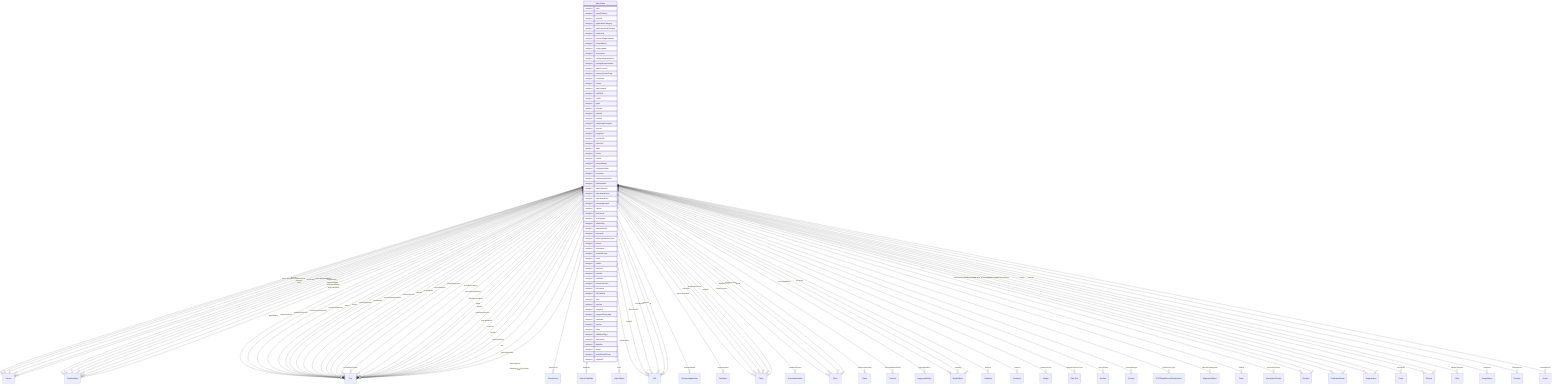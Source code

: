 erDiagram
VideoGame {
    stringList actor  
    stringList gamePlatform  
    stringList musicBy  
    stringList applicationCategory  
    stringList applicationSubCategory  
    stringList featureList  
    stringList memoryRequirements  
    stringList releaseNotes  
    stringList requirements  
    stringList screenshot  
    stringList softwareRequirements  
    stringList storageRequirements  
    stringList gameLocation  
    stringList acquireLicensePage  
    stringList contributor  
    stringList creator  
    stringList dateCreated  
    stringList editEIDR  
    stringList funder  
    stringList genre  
    stringList isPartOf  
    stringList material  
    stringList position  
    stringList publishingPrinciples  
    stringList sponsor  
    stringList usageInfo  
    stringList archivedAt  
    stringList assesses  
    stringList audio  
    stringList author  
    stringList citation  
    stringList contentRating  
    stringList copyrightHolder  
    stringList correction  
    stringList creativeWorkStatus  
    stringList dateModified  
    stringList datePublished  
    stringList educationalLevel  
    stringList educationalUse  
    stringList encodingFormat  
    stringList expires  
    stringList fileFormat  
    stringList inLanguage  
    stringList isBasedOn  
    stringList isBasedOnUrl  
    stringList keywords  
    stringList learningResourceType  
    stringList license  
    stringList maintainer  
    stringList materialExtent  
    stringList offers  
    stringList pattern  
    stringList producer  
    stringList provider  
    stringList publisher  
    stringList schemaVersion  
    stringList sdLicense  
    stringList sdPublisher  
    stringList size  
    stringList teaches  
    stringList temporal  
    stringList temporalCoverage  
    stringList translator  
    stringList version  
    stringList video  
    stringList additionalType  
    stringList description  
    stringList identifier  
    stringList image  
    stringList mainEntityOfPage  
    stringList subjectOf  
}

VideoGame ||--}o Person : "actors"
VideoGame ||--}o CreativeWork : "cheatCode"
VideoGame ||--}o Person : "director"
VideoGame ||--}o Person : "directors"
VideoGame ||--}o Text : "gameEdition"
VideoGame ||--}o GameServer : "gameServer"
VideoGame ||--}o CreativeWork : "gameTip"
VideoGame ||--}o GamePlayMode : "playMode"
VideoGame ||--}o VideoObject : "trailer"
VideoGame ||--}o Text : "applicationSuite"
VideoGame ||--}o Text : "availableOnDevice"
VideoGame ||--}o Text : "countriesNotSupported"
VideoGame ||--}o Text : "countriesSupported"
VideoGame ||--}o Text : "device"
VideoGame ||--}o URL : "downloadUrl"
VideoGame ||--}o Text : "fileSize"
VideoGame ||--}o URL : "installUrl"
VideoGame ||--}o Text : "operatingSystem"
VideoGame ||--}o Text : "permissions"
VideoGame ||--}o Text : "processorRequirements"
VideoGame ||--}o SoftwareApplication : "softwareAddOn"
VideoGame ||--}o CreativeWork : "softwareHelp"
VideoGame ||--}o Text : "softwareVersion"
VideoGame ||--}o DataFeed : "supportingData"
VideoGame ||--}o Thing : "characterAttribute"
VideoGame ||--}o Thing : "gameItem"
VideoGame ||--}o QuantitativeValue : "numberOfPlayers"
VideoGame ||--}o Thing : "quest"
VideoGame ||--}o Thing : "about"
VideoGame ||--}o Place : "contentLocation"
VideoGame ||--}o CreativeWork : "hasPart"
VideoGame ||--}o Claim : "interpretedAsClaim"
VideoGame ||--}o Thing : "mainEntity"
VideoGame ||--}o Place : "spatialCoverage"
VideoGame ||--}o CreativeWork : "workExample"
VideoGame ||--}o Text : "abstract"
VideoGame ||--}o Text : "accessMode"
VideoGame ||--}o ItemList : "accessModeSufficient"
VideoGame ||--}o Text : "accessibilityAPI"
VideoGame ||--}o Text : "accessibilityControl"
VideoGame ||--}o Text : "accessibilityFeature"
VideoGame ||--}o Text : "accessibilityHazard"
VideoGame ||--}o Text : "accessibilitySummary"
VideoGame ||--}o Person : "accountablePerson"
VideoGame ||--}o AggregateRating : "aggregateRating"
VideoGame ||--}o Text : "alternativeHeadline"
VideoGame ||--}o MediaObject : "associatedMedia"
VideoGame ||--}o Audience : "audience"
VideoGame ||--}o Text : "award"
VideoGame ||--}o Text : "awards"
VideoGame ||--}o Person : "character"
VideoGame ||--}o Comment : "comment"
VideoGame ||--}o Integer : "commentCount"
VideoGame ||--}o Text : "conditionsOfAccess"
VideoGame ||--}o DateTime : "contentReferenceTime"
VideoGame ||--}o Text : "copyrightNotice"
VideoGame ||--}o Number : "copyrightYear"
VideoGame ||--}o Country : "countryOfOrigin"
VideoGame ||--}o Text : "creditText"
VideoGame ||--}o IPTCDigitalSourceEnumeration : "digitalSourceType"
VideoGame ||--}o URL : "discussionUrl"
VideoGame ||--}o Person : "editor"
VideoGame ||--}o AlignmentObject : "educationalAlignment"
VideoGame ||--}o MediaObject : "encoding"
VideoGame ||--}o MediaObject : "encodings"
VideoGame ||--}o CreativeWork : "exampleOfWork"
VideoGame ||--}o Grant : "funding"
VideoGame ||--}o Text : "headline"
VideoGame ||--}o InteractionCounter : "interactionStatistic"
VideoGame ||--}o Text : "interactivityType"
VideoGame ||--}o Boolean : "isAccessibleForFree"
VideoGame ||--}o Boolean : "isFamilyFriendly"
VideoGame ||--}o Place : "locationCreated"
VideoGame ||--}o Thing : "mentions"
VideoGame ||--}o PublicationEvent : "publication"
VideoGame ||--}o Organization : "publisherImprint"
VideoGame ||--}o Event : "recordedAt"
VideoGame ||--}o PublicationEvent : "releasedEvent"
VideoGame ||--}o Review : "review"
VideoGame ||--}o Review : "reviews"
VideoGame ||--}o Date : "sdDatePublished"
VideoGame ||--}o Organization : "sourceOrganization"
VideoGame ||--}o Place : "spatial"
VideoGame ||--}o Text : "text"
VideoGame ||--}o ImageObject : "thumbnail"
VideoGame ||--}o URL : "thumbnailUrl"
VideoGame ||--}o Duration : "timeRequired"
VideoGame ||--}o CreativeWork : "translationOfWork"
VideoGame ||--}o Text : "typicalAgeRange"
VideoGame ||--}o CreativeWork : "workTranslation"
VideoGame ||--}o Text : "alternateName"
VideoGame ||--}o Text : "disambiguatingDescription"
VideoGame ||--}o Text : "name"
VideoGame ||--}o URL : "sameAs"
VideoGame ||--}o Action : "potentialAction"
VideoGame ||--}o URL : "url"
